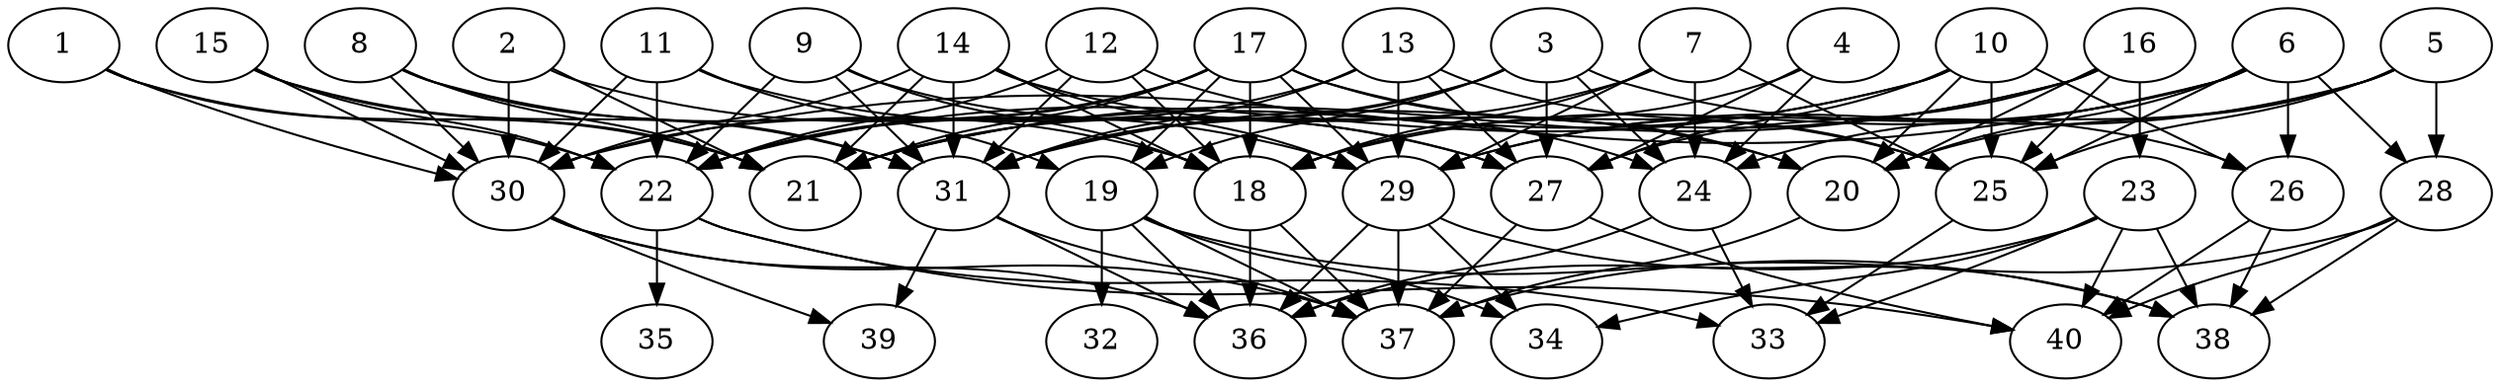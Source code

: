 // DAG automatically generated by daggen at Thu Oct  3 14:06:48 2019
// ./daggen --dot -n 40 --ccr 0.4 --fat 0.7 --regular 0.5 --density 0.6 --mindata 5242880 --maxdata 52428800 
digraph G {
  1 [size="129651200", alpha="0.14", expect_size="51860480"] 
  1 -> 21 [size ="51860480"]
  1 -> 22 [size ="51860480"]
  1 -> 30 [size ="51860480"]
  2 [size="74263040", alpha="0.12", expect_size="29705216"] 
  2 -> 21 [size ="29705216"]
  2 -> 29 [size ="29705216"]
  2 -> 30 [size ="29705216"]
  3 [size="127472640", alpha="0.06", expect_size="50989056"] 
  3 -> 19 [size ="50989056"]
  3 -> 21 [size ="50989056"]
  3 -> 24 [size ="50989056"]
  3 -> 26 [size ="50989056"]
  3 -> 27 [size ="50989056"]
  3 -> 31 [size ="50989056"]
  4 [size="60884480", alpha="0.04", expect_size="24353792"] 
  4 -> 18 [size ="24353792"]
  4 -> 24 [size ="24353792"]
  4 -> 27 [size ="24353792"]
  5 [size="66447360", alpha="0.04", expect_size="26578944"] 
  5 -> 20 [size ="26578944"]
  5 -> 24 [size ="26578944"]
  5 -> 25 [size ="26578944"]
  5 -> 28 [size ="26578944"]
  5 -> 29 [size ="26578944"]
  6 [size="101217280", alpha="0.07", expect_size="40486912"] 
  6 -> 18 [size ="40486912"]
  6 -> 20 [size ="40486912"]
  6 -> 25 [size ="40486912"]
  6 -> 26 [size ="40486912"]
  6 -> 28 [size ="40486912"]
  6 -> 29 [size ="40486912"]
  6 -> 30 [size ="40486912"]
  7 [size="79216640", alpha="0.17", expect_size="31686656"] 
  7 -> 18 [size ="31686656"]
  7 -> 24 [size ="31686656"]
  7 -> 25 [size ="31686656"]
  7 -> 29 [size ="31686656"]
  7 -> 31 [size ="31686656"]
  8 [size="48353280", alpha="0.12", expect_size="19341312"] 
  8 -> 18 [size ="19341312"]
  8 -> 21 [size ="19341312"]
  8 -> 30 [size ="19341312"]
  8 -> 31 [size ="19341312"]
  9 [size="93345280", alpha="0.19", expect_size="37338112"] 
  9 -> 18 [size ="37338112"]
  9 -> 22 [size ="37338112"]
  9 -> 27 [size ="37338112"]
  9 -> 31 [size ="37338112"]
  10 [size="103421440", alpha="0.12", expect_size="41368576"] 
  10 -> 20 [size ="41368576"]
  10 -> 21 [size ="41368576"]
  10 -> 22 [size ="41368576"]
  10 -> 25 [size ="41368576"]
  10 -> 26 [size ="41368576"]
  10 -> 27 [size ="41368576"]
  11 [size="126594560", alpha="0.02", expect_size="50637824"] 
  11 -> 19 [size ="50637824"]
  11 -> 22 [size ="50637824"]
  11 -> 27 [size ="50637824"]
  11 -> 30 [size ="50637824"]
  12 [size="89876480", alpha="0.13", expect_size="35950592"] 
  12 -> 18 [size ="35950592"]
  12 -> 22 [size ="35950592"]
  12 -> 24 [size ="35950592"]
  12 -> 31 [size ="35950592"]
  13 [size="44149760", alpha="0.02", expect_size="17659904"] 
  13 -> 22 [size ="17659904"]
  13 -> 25 [size ="17659904"]
  13 -> 27 [size ="17659904"]
  13 -> 29 [size ="17659904"]
  13 -> 31 [size ="17659904"]
  14 [size="77972480", alpha="0.15", expect_size="31188992"] 
  14 -> 18 [size ="31188992"]
  14 -> 20 [size ="31188992"]
  14 -> 21 [size ="31188992"]
  14 -> 29 [size ="31188992"]
  14 -> 30 [size ="31188992"]
  14 -> 31 [size ="31188992"]
  15 [size="101299200", alpha="0.06", expect_size="40519680"] 
  15 -> 21 [size ="40519680"]
  15 -> 22 [size ="40519680"]
  15 -> 30 [size ="40519680"]
  15 -> 31 [size ="40519680"]
  16 [size="123315200", alpha="0.03", expect_size="49326080"] 
  16 -> 20 [size ="49326080"]
  16 -> 21 [size ="49326080"]
  16 -> 23 [size ="49326080"]
  16 -> 25 [size ="49326080"]
  16 -> 27 [size ="49326080"]
  16 -> 31 [size ="49326080"]
  17 [size="46233600", alpha="0.18", expect_size="18493440"] 
  17 -> 18 [size ="18493440"]
  17 -> 19 [size ="18493440"]
  17 -> 20 [size ="18493440"]
  17 -> 21 [size ="18493440"]
  17 -> 22 [size ="18493440"]
  17 -> 25 [size ="18493440"]
  17 -> 29 [size ="18493440"]
  17 -> 30 [size ="18493440"]
  18 [size="27048960", alpha="0.04", expect_size="10819584"] 
  18 -> 36 [size ="10819584"]
  18 -> 37 [size ="10819584"]
  19 [size="98421760", alpha="0.18", expect_size="39368704"] 
  19 -> 32 [size ="39368704"]
  19 -> 34 [size ="39368704"]
  19 -> 36 [size ="39368704"]
  19 -> 37 [size ="39368704"]
  19 -> 38 [size ="39368704"]
  20 [size="93255680", alpha="0.08", expect_size="37302272"] 
  20 -> 37 [size ="37302272"]
  21 [size="45486080", alpha="0.18", expect_size="18194432"] 
  22 [size="58798080", alpha="0.19", expect_size="23519232"] 
  22 -> 33 [size ="23519232"]
  22 -> 35 [size ="23519232"]
  22 -> 40 [size ="23519232"]
  23 [size="16852480", alpha="0.19", expect_size="6740992"] 
  23 -> 33 [size ="6740992"]
  23 -> 34 [size ="6740992"]
  23 -> 36 [size ="6740992"]
  23 -> 38 [size ="6740992"]
  23 -> 40 [size ="6740992"]
  24 [size="26237440", alpha="0.07", expect_size="10494976"] 
  24 -> 33 [size ="10494976"]
  24 -> 36 [size ="10494976"]
  25 [size="115804160", alpha="0.04", expect_size="46321664"] 
  25 -> 33 [size ="46321664"]
  26 [size="34176000", alpha="0.16", expect_size="13670400"] 
  26 -> 38 [size ="13670400"]
  26 -> 40 [size ="13670400"]
  27 [size="49254400", alpha="0.19", expect_size="19701760"] 
  27 -> 37 [size ="19701760"]
  27 -> 40 [size ="19701760"]
  28 [size="39055360", alpha="0.08", expect_size="15622144"] 
  28 -> 37 [size ="15622144"]
  28 -> 38 [size ="15622144"]
  28 -> 40 [size ="15622144"]
  29 [size="64896000", alpha="0.11", expect_size="25958400"] 
  29 -> 34 [size ="25958400"]
  29 -> 36 [size ="25958400"]
  29 -> 37 [size ="25958400"]
  29 -> 38 [size ="25958400"]
  30 [size="52456960", alpha="0.09", expect_size="20982784"] 
  30 -> 36 [size ="20982784"]
  30 -> 37 [size ="20982784"]
  30 -> 39 [size ="20982784"]
  31 [size="101002240", alpha="0.06", expect_size="40400896"] 
  31 -> 36 [size ="40400896"]
  31 -> 37 [size ="40400896"]
  31 -> 39 [size ="40400896"]
  32 [size="91143680", alpha="0.16", expect_size="36457472"] 
  33 [size="84039680", alpha="0.12", expect_size="33615872"] 
  34 [size="76088320", alpha="0.18", expect_size="30435328"] 
  35 [size="115072000", alpha="0.20", expect_size="46028800"] 
  36 [size="18398720", alpha="0.20", expect_size="7359488"] 
  37 [size="110113280", alpha="0.06", expect_size="44045312"] 
  38 [size="102428160", alpha="0.14", expect_size="40971264"] 
  39 [size="30592000", alpha="0.17", expect_size="12236800"] 
  40 [size="92810240", alpha="0.13", expect_size="37124096"] 
}
